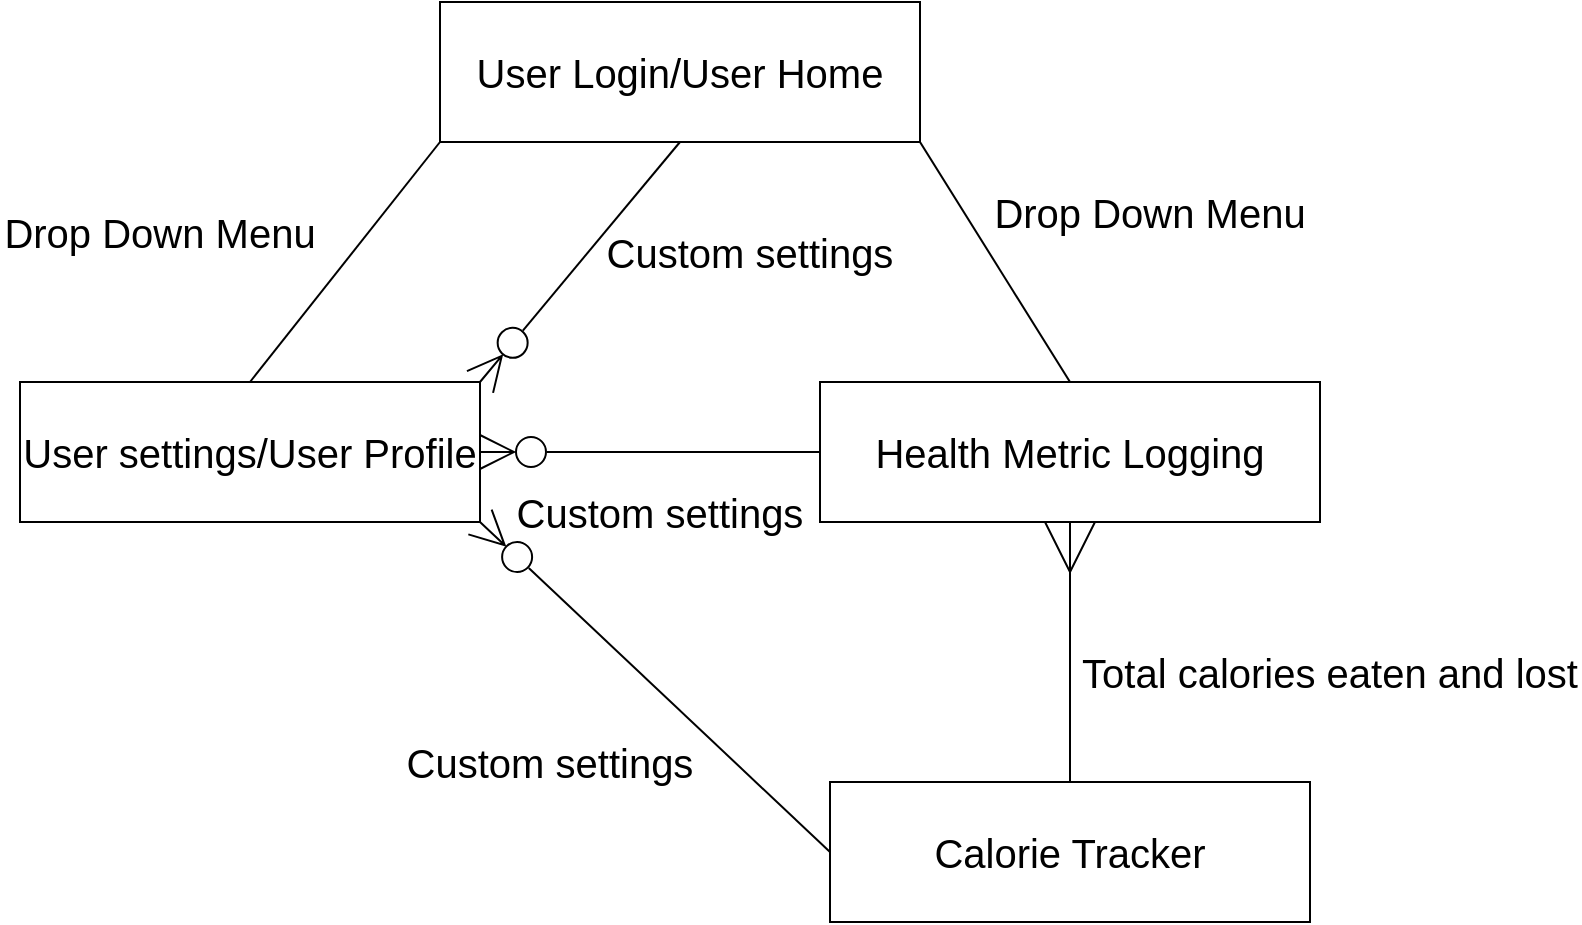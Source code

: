 <mxfile version="26.2.12">
  <diagram name="Page-1" id="9f46799a-70d6-7492-0946-bef42562c5a5">
    <mxGraphModel dx="1155" dy="587" grid="1" gridSize="10" guides="1" tooltips="1" connect="1" arrows="1" fold="1" page="1" pageScale="1" pageWidth="1100" pageHeight="850" background="none" math="0" shadow="0">
      <root>
        <mxCell id="0" />
        <mxCell id="1" parent="0" />
        <mxCell id="mxJRIPIZ18_nRCI6DvnW-1" value="User Login/User Home" style="rounded=0;whiteSpace=wrap;html=1;fontSize=20;" vertex="1" parent="1">
          <mxGeometry x="380" y="30" width="240" height="70" as="geometry" />
        </mxCell>
        <mxCell id="mxJRIPIZ18_nRCI6DvnW-2" value="User settings/User Profile" style="rounded=0;whiteSpace=wrap;html=1;fontSize=20;" vertex="1" parent="1">
          <mxGeometry x="170" y="220" width="230" height="70" as="geometry" />
        </mxCell>
        <mxCell id="mxJRIPIZ18_nRCI6DvnW-3" value="Health Metric Logging" style="rounded=0;whiteSpace=wrap;html=1;fontSize=20;" vertex="1" parent="1">
          <mxGeometry x="570" y="220" width="250" height="70" as="geometry" />
        </mxCell>
        <mxCell id="mxJRIPIZ18_nRCI6DvnW-4" value="Calorie Tracker" style="rounded=0;whiteSpace=wrap;html=1;fontSize=20;" vertex="1" parent="1">
          <mxGeometry x="575" y="420" width="240" height="70" as="geometry" />
        </mxCell>
        <mxCell id="mxJRIPIZ18_nRCI6DvnW-5" value="" style="endArrow=ERmany;html=1;rounded=0;entryX=0.5;entryY=1;entryDx=0;entryDy=0;exitX=0.5;exitY=0;exitDx=0;exitDy=0;startArrow=none;startFill=0;endFill=0;endSize=23;" edge="1" parent="1" source="mxJRIPIZ18_nRCI6DvnW-4" target="mxJRIPIZ18_nRCI6DvnW-3">
          <mxGeometry width="50" height="50" relative="1" as="geometry">
            <mxPoint x="520" y="560" as="sourcePoint" />
            <mxPoint x="570" y="510" as="targetPoint" />
          </mxGeometry>
        </mxCell>
        <mxCell id="mxJRIPIZ18_nRCI6DvnW-6" value="Total calories eaten and lost" style="text;html=1;align=center;verticalAlign=middle;whiteSpace=wrap;rounded=0;fontSize=20;" vertex="1" parent="1">
          <mxGeometry x="700" y="350" width="250" height="30" as="geometry" />
        </mxCell>
        <mxCell id="mxJRIPIZ18_nRCI6DvnW-7" value="" style="endArrow=none;html=1;rounded=0;entryX=0;entryY=1;entryDx=0;entryDy=0;exitX=0.5;exitY=0;exitDx=0;exitDy=0;" edge="1" parent="1" source="mxJRIPIZ18_nRCI6DvnW-2" target="mxJRIPIZ18_nRCI6DvnW-1">
          <mxGeometry width="50" height="50" relative="1" as="geometry">
            <mxPoint x="290" y="190" as="sourcePoint" />
            <mxPoint x="340" y="140" as="targetPoint" />
          </mxGeometry>
        </mxCell>
        <mxCell id="mxJRIPIZ18_nRCI6DvnW-8" value="" style="endArrow=none;html=1;rounded=0;entryX=1;entryY=1;entryDx=0;entryDy=0;exitX=0.5;exitY=0;exitDx=0;exitDy=0;" edge="1" parent="1" source="mxJRIPIZ18_nRCI6DvnW-3" target="mxJRIPIZ18_nRCI6DvnW-1">
          <mxGeometry width="50" height="50" relative="1" as="geometry">
            <mxPoint x="660" y="190" as="sourcePoint" />
            <mxPoint x="710" y="140" as="targetPoint" />
          </mxGeometry>
        </mxCell>
        <mxCell id="mxJRIPIZ18_nRCI6DvnW-9" value="Drop Down Menu" style="text;html=1;align=center;verticalAlign=middle;whiteSpace=wrap;rounded=0;fontSize=20;" vertex="1" parent="1">
          <mxGeometry x="160" y="130" width="160" height="30" as="geometry" />
        </mxCell>
        <mxCell id="mxJRIPIZ18_nRCI6DvnW-10" value="" style="endArrow=none;html=1;rounded=0;exitX=1;exitY=0;exitDx=0;exitDy=0;entryX=0.5;entryY=1;entryDx=0;entryDy=0;startArrow=ERzeroToMany;startFill=0;startSize=15;" edge="1" parent="1" source="mxJRIPIZ18_nRCI6DvnW-2" target="mxJRIPIZ18_nRCI6DvnW-1">
          <mxGeometry width="50" height="50" relative="1" as="geometry">
            <mxPoint x="520" y="250" as="sourcePoint" />
            <mxPoint x="570" y="200" as="targetPoint" />
          </mxGeometry>
        </mxCell>
        <mxCell id="mxJRIPIZ18_nRCI6DvnW-11" value="" style="endArrow=none;html=1;rounded=0;exitX=1;exitY=0.5;exitDx=0;exitDy=0;entryX=0;entryY=0.5;entryDx=0;entryDy=0;startArrow=ERzeroToMany;startFill=0;startSize=15;" edge="1" parent="1" source="mxJRIPIZ18_nRCI6DvnW-2" target="mxJRIPIZ18_nRCI6DvnW-3">
          <mxGeometry width="50" height="50" relative="1" as="geometry">
            <mxPoint x="520" y="250" as="sourcePoint" />
            <mxPoint x="570" y="200" as="targetPoint" />
          </mxGeometry>
        </mxCell>
        <mxCell id="mxJRIPIZ18_nRCI6DvnW-12" value="" style="endArrow=none;html=1;rounded=0;exitX=1;exitY=1;exitDx=0;exitDy=0;entryX=0;entryY=0.5;entryDx=0;entryDy=0;endFill=0;startFill=0;startArrow=ERzeroToMany;targetPerimeterSpacing=0;startSize=15;" edge="1" parent="1" source="mxJRIPIZ18_nRCI6DvnW-2" target="mxJRIPIZ18_nRCI6DvnW-4">
          <mxGeometry width="50" height="50" relative="1" as="geometry">
            <mxPoint x="520" y="250" as="sourcePoint" />
            <mxPoint x="570" y="200" as="targetPoint" />
          </mxGeometry>
        </mxCell>
        <mxCell id="mxJRIPIZ18_nRCI6DvnW-13" value="Drop Down Menu" style="text;html=1;align=center;verticalAlign=middle;whiteSpace=wrap;rounded=0;fontSize=20;" vertex="1" parent="1">
          <mxGeometry x="655" y="120" width="160" height="30" as="geometry" />
        </mxCell>
        <mxCell id="mxJRIPIZ18_nRCI6DvnW-14" value="Custom settings" style="text;html=1;align=center;verticalAlign=middle;whiteSpace=wrap;rounded=0;fontSize=20;" vertex="1" parent="1">
          <mxGeometry x="405" y="270" width="170" height="30" as="geometry" />
        </mxCell>
        <mxCell id="mxJRIPIZ18_nRCI6DvnW-15" value="Custom settings" style="text;html=1;align=center;verticalAlign=middle;whiteSpace=wrap;rounded=0;fontSize=20;" vertex="1" parent="1">
          <mxGeometry x="350" y="395" width="170" height="30" as="geometry" />
        </mxCell>
        <mxCell id="mxJRIPIZ18_nRCI6DvnW-17" value="Custom settings" style="text;html=1;align=center;verticalAlign=middle;whiteSpace=wrap;rounded=0;fontSize=20;" vertex="1" parent="1">
          <mxGeometry x="450" y="140" width="170" height="30" as="geometry" />
        </mxCell>
      </root>
    </mxGraphModel>
  </diagram>
</mxfile>
